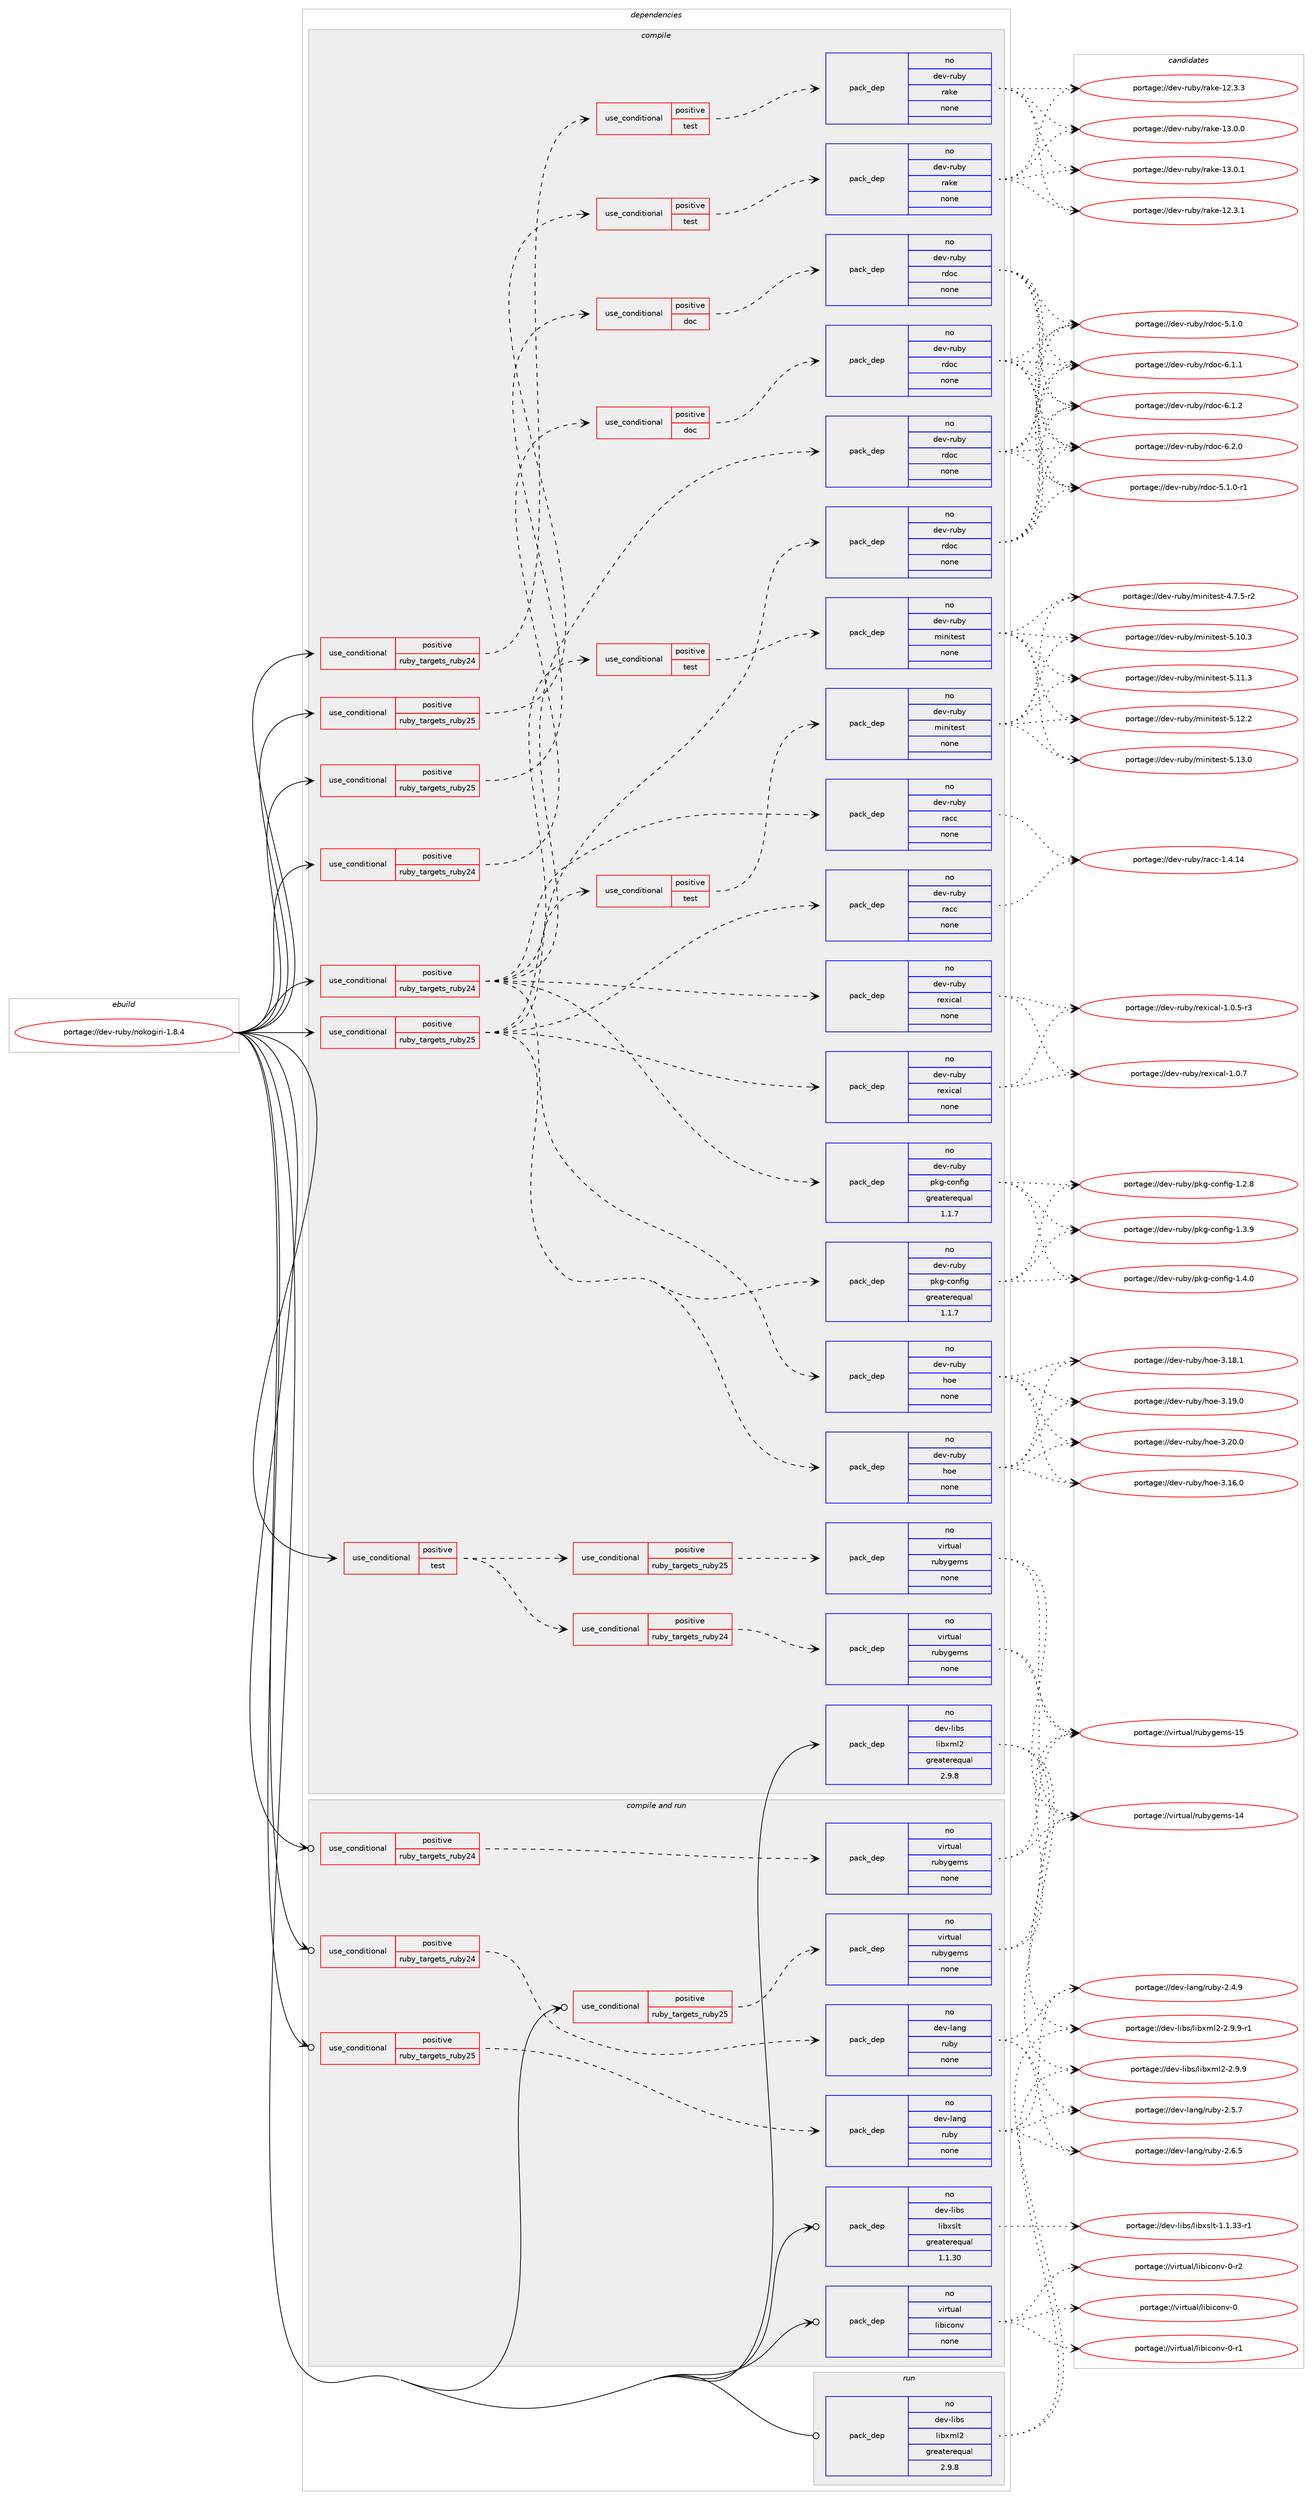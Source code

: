 digraph prolog {

# *************
# Graph options
# *************

newrank=true;
concentrate=true;
compound=true;
graph [rankdir=LR,fontname=Helvetica,fontsize=10,ranksep=1.5];#, ranksep=2.5, nodesep=0.2];
edge  [arrowhead=vee];
node  [fontname=Helvetica,fontsize=10];

# **********
# The ebuild
# **********

subgraph cluster_leftcol {
color=gray;
rank=same;
label=<<i>ebuild</i>>;
id [label="portage://dev-ruby/nokogiri-1.8.4", color=red, width=4, href="../dev-ruby/nokogiri-1.8.4.svg"];
}

# ****************
# The dependencies
# ****************

subgraph cluster_midcol {
color=gray;
label=<<i>dependencies</i>>;
subgraph cluster_compile {
fillcolor="#eeeeee";
style=filled;
label=<<i>compile</i>>;
subgraph cond57848 {
dependency231819 [label=<<TABLE BORDER="0" CELLBORDER="1" CELLSPACING="0" CELLPADDING="4"><TR><TD ROWSPAN="3" CELLPADDING="10">use_conditional</TD></TR><TR><TD>positive</TD></TR><TR><TD>ruby_targets_ruby24</TD></TR></TABLE>>, shape=none, color=red];
subgraph cond57849 {
dependency231820 [label=<<TABLE BORDER="0" CELLBORDER="1" CELLSPACING="0" CELLPADDING="4"><TR><TD ROWSPAN="3" CELLPADDING="10">use_conditional</TD></TR><TR><TD>positive</TD></TR><TR><TD>doc</TD></TR></TABLE>>, shape=none, color=red];
subgraph pack170435 {
dependency231821 [label=<<TABLE BORDER="0" CELLBORDER="1" CELLSPACING="0" CELLPADDING="4" WIDTH="220"><TR><TD ROWSPAN="6" CELLPADDING="30">pack_dep</TD></TR><TR><TD WIDTH="110">no</TD></TR><TR><TD>dev-ruby</TD></TR><TR><TD>rdoc</TD></TR><TR><TD>none</TD></TR><TR><TD></TD></TR></TABLE>>, shape=none, color=blue];
}
dependency231820:e -> dependency231821:w [weight=20,style="dashed",arrowhead="vee"];
}
dependency231819:e -> dependency231820:w [weight=20,style="dashed",arrowhead="vee"];
}
id:e -> dependency231819:w [weight=20,style="solid",arrowhead="vee"];
subgraph cond57850 {
dependency231822 [label=<<TABLE BORDER="0" CELLBORDER="1" CELLSPACING="0" CELLPADDING="4"><TR><TD ROWSPAN="3" CELLPADDING="10">use_conditional</TD></TR><TR><TD>positive</TD></TR><TR><TD>ruby_targets_ruby24</TD></TR></TABLE>>, shape=none, color=red];
subgraph cond57851 {
dependency231823 [label=<<TABLE BORDER="0" CELLBORDER="1" CELLSPACING="0" CELLPADDING="4"><TR><TD ROWSPAN="3" CELLPADDING="10">use_conditional</TD></TR><TR><TD>positive</TD></TR><TR><TD>test</TD></TR></TABLE>>, shape=none, color=red];
subgraph pack170436 {
dependency231824 [label=<<TABLE BORDER="0" CELLBORDER="1" CELLSPACING="0" CELLPADDING="4" WIDTH="220"><TR><TD ROWSPAN="6" CELLPADDING="30">pack_dep</TD></TR><TR><TD WIDTH="110">no</TD></TR><TR><TD>dev-ruby</TD></TR><TR><TD>rake</TD></TR><TR><TD>none</TD></TR><TR><TD></TD></TR></TABLE>>, shape=none, color=blue];
}
dependency231823:e -> dependency231824:w [weight=20,style="dashed",arrowhead="vee"];
}
dependency231822:e -> dependency231823:w [weight=20,style="dashed",arrowhead="vee"];
}
id:e -> dependency231822:w [weight=20,style="solid",arrowhead="vee"];
subgraph cond57852 {
dependency231825 [label=<<TABLE BORDER="0" CELLBORDER="1" CELLSPACING="0" CELLPADDING="4"><TR><TD ROWSPAN="3" CELLPADDING="10">use_conditional</TD></TR><TR><TD>positive</TD></TR><TR><TD>ruby_targets_ruby24</TD></TR></TABLE>>, shape=none, color=red];
subgraph pack170437 {
dependency231826 [label=<<TABLE BORDER="0" CELLBORDER="1" CELLSPACING="0" CELLPADDING="4" WIDTH="220"><TR><TD ROWSPAN="6" CELLPADDING="30">pack_dep</TD></TR><TR><TD WIDTH="110">no</TD></TR><TR><TD>dev-ruby</TD></TR><TR><TD>hoe</TD></TR><TR><TD>none</TD></TR><TR><TD></TD></TR></TABLE>>, shape=none, color=blue];
}
dependency231825:e -> dependency231826:w [weight=20,style="dashed",arrowhead="vee"];
subgraph pack170438 {
dependency231827 [label=<<TABLE BORDER="0" CELLBORDER="1" CELLSPACING="0" CELLPADDING="4" WIDTH="220"><TR><TD ROWSPAN="6" CELLPADDING="30">pack_dep</TD></TR><TR><TD WIDTH="110">no</TD></TR><TR><TD>dev-ruby</TD></TR><TR><TD>pkg-config</TD></TR><TR><TD>greaterequal</TD></TR><TR><TD>1.1.7</TD></TR></TABLE>>, shape=none, color=blue];
}
dependency231825:e -> dependency231827:w [weight=20,style="dashed",arrowhead="vee"];
subgraph pack170439 {
dependency231828 [label=<<TABLE BORDER="0" CELLBORDER="1" CELLSPACING="0" CELLPADDING="4" WIDTH="220"><TR><TD ROWSPAN="6" CELLPADDING="30">pack_dep</TD></TR><TR><TD WIDTH="110">no</TD></TR><TR><TD>dev-ruby</TD></TR><TR><TD>rexical</TD></TR><TR><TD>none</TD></TR><TR><TD></TD></TR></TABLE>>, shape=none, color=blue];
}
dependency231825:e -> dependency231828:w [weight=20,style="dashed",arrowhead="vee"];
subgraph pack170440 {
dependency231829 [label=<<TABLE BORDER="0" CELLBORDER="1" CELLSPACING="0" CELLPADDING="4" WIDTH="220"><TR><TD ROWSPAN="6" CELLPADDING="30">pack_dep</TD></TR><TR><TD WIDTH="110">no</TD></TR><TR><TD>dev-ruby</TD></TR><TR><TD>rdoc</TD></TR><TR><TD>none</TD></TR><TR><TD></TD></TR></TABLE>>, shape=none, color=blue];
}
dependency231825:e -> dependency231829:w [weight=20,style="dashed",arrowhead="vee"];
subgraph pack170441 {
dependency231830 [label=<<TABLE BORDER="0" CELLBORDER="1" CELLSPACING="0" CELLPADDING="4" WIDTH="220"><TR><TD ROWSPAN="6" CELLPADDING="30">pack_dep</TD></TR><TR><TD WIDTH="110">no</TD></TR><TR><TD>dev-ruby</TD></TR><TR><TD>racc</TD></TR><TR><TD>none</TD></TR><TR><TD></TD></TR></TABLE>>, shape=none, color=blue];
}
dependency231825:e -> dependency231830:w [weight=20,style="dashed",arrowhead="vee"];
subgraph cond57853 {
dependency231831 [label=<<TABLE BORDER="0" CELLBORDER="1" CELLSPACING="0" CELLPADDING="4"><TR><TD ROWSPAN="3" CELLPADDING="10">use_conditional</TD></TR><TR><TD>positive</TD></TR><TR><TD>test</TD></TR></TABLE>>, shape=none, color=red];
subgraph pack170442 {
dependency231832 [label=<<TABLE BORDER="0" CELLBORDER="1" CELLSPACING="0" CELLPADDING="4" WIDTH="220"><TR><TD ROWSPAN="6" CELLPADDING="30">pack_dep</TD></TR><TR><TD WIDTH="110">no</TD></TR><TR><TD>dev-ruby</TD></TR><TR><TD>minitest</TD></TR><TR><TD>none</TD></TR><TR><TD></TD></TR></TABLE>>, shape=none, color=blue];
}
dependency231831:e -> dependency231832:w [weight=20,style="dashed",arrowhead="vee"];
}
dependency231825:e -> dependency231831:w [weight=20,style="dashed",arrowhead="vee"];
}
id:e -> dependency231825:w [weight=20,style="solid",arrowhead="vee"];
subgraph cond57854 {
dependency231833 [label=<<TABLE BORDER="0" CELLBORDER="1" CELLSPACING="0" CELLPADDING="4"><TR><TD ROWSPAN="3" CELLPADDING="10">use_conditional</TD></TR><TR><TD>positive</TD></TR><TR><TD>ruby_targets_ruby25</TD></TR></TABLE>>, shape=none, color=red];
subgraph cond57855 {
dependency231834 [label=<<TABLE BORDER="0" CELLBORDER="1" CELLSPACING="0" CELLPADDING="4"><TR><TD ROWSPAN="3" CELLPADDING="10">use_conditional</TD></TR><TR><TD>positive</TD></TR><TR><TD>doc</TD></TR></TABLE>>, shape=none, color=red];
subgraph pack170443 {
dependency231835 [label=<<TABLE BORDER="0" CELLBORDER="1" CELLSPACING="0" CELLPADDING="4" WIDTH="220"><TR><TD ROWSPAN="6" CELLPADDING="30">pack_dep</TD></TR><TR><TD WIDTH="110">no</TD></TR><TR><TD>dev-ruby</TD></TR><TR><TD>rdoc</TD></TR><TR><TD>none</TD></TR><TR><TD></TD></TR></TABLE>>, shape=none, color=blue];
}
dependency231834:e -> dependency231835:w [weight=20,style="dashed",arrowhead="vee"];
}
dependency231833:e -> dependency231834:w [weight=20,style="dashed",arrowhead="vee"];
}
id:e -> dependency231833:w [weight=20,style="solid",arrowhead="vee"];
subgraph cond57856 {
dependency231836 [label=<<TABLE BORDER="0" CELLBORDER="1" CELLSPACING="0" CELLPADDING="4"><TR><TD ROWSPAN="3" CELLPADDING="10">use_conditional</TD></TR><TR><TD>positive</TD></TR><TR><TD>ruby_targets_ruby25</TD></TR></TABLE>>, shape=none, color=red];
subgraph cond57857 {
dependency231837 [label=<<TABLE BORDER="0" CELLBORDER="1" CELLSPACING="0" CELLPADDING="4"><TR><TD ROWSPAN="3" CELLPADDING="10">use_conditional</TD></TR><TR><TD>positive</TD></TR><TR><TD>test</TD></TR></TABLE>>, shape=none, color=red];
subgraph pack170444 {
dependency231838 [label=<<TABLE BORDER="0" CELLBORDER="1" CELLSPACING="0" CELLPADDING="4" WIDTH="220"><TR><TD ROWSPAN="6" CELLPADDING="30">pack_dep</TD></TR><TR><TD WIDTH="110">no</TD></TR><TR><TD>dev-ruby</TD></TR><TR><TD>rake</TD></TR><TR><TD>none</TD></TR><TR><TD></TD></TR></TABLE>>, shape=none, color=blue];
}
dependency231837:e -> dependency231838:w [weight=20,style="dashed",arrowhead="vee"];
}
dependency231836:e -> dependency231837:w [weight=20,style="dashed",arrowhead="vee"];
}
id:e -> dependency231836:w [weight=20,style="solid",arrowhead="vee"];
subgraph cond57858 {
dependency231839 [label=<<TABLE BORDER="0" CELLBORDER="1" CELLSPACING="0" CELLPADDING="4"><TR><TD ROWSPAN="3" CELLPADDING="10">use_conditional</TD></TR><TR><TD>positive</TD></TR><TR><TD>ruby_targets_ruby25</TD></TR></TABLE>>, shape=none, color=red];
subgraph pack170445 {
dependency231840 [label=<<TABLE BORDER="0" CELLBORDER="1" CELLSPACING="0" CELLPADDING="4" WIDTH="220"><TR><TD ROWSPAN="6" CELLPADDING="30">pack_dep</TD></TR><TR><TD WIDTH="110">no</TD></TR><TR><TD>dev-ruby</TD></TR><TR><TD>hoe</TD></TR><TR><TD>none</TD></TR><TR><TD></TD></TR></TABLE>>, shape=none, color=blue];
}
dependency231839:e -> dependency231840:w [weight=20,style="dashed",arrowhead="vee"];
subgraph pack170446 {
dependency231841 [label=<<TABLE BORDER="0" CELLBORDER="1" CELLSPACING="0" CELLPADDING="4" WIDTH="220"><TR><TD ROWSPAN="6" CELLPADDING="30">pack_dep</TD></TR><TR><TD WIDTH="110">no</TD></TR><TR><TD>dev-ruby</TD></TR><TR><TD>pkg-config</TD></TR><TR><TD>greaterequal</TD></TR><TR><TD>1.1.7</TD></TR></TABLE>>, shape=none, color=blue];
}
dependency231839:e -> dependency231841:w [weight=20,style="dashed",arrowhead="vee"];
subgraph pack170447 {
dependency231842 [label=<<TABLE BORDER="0" CELLBORDER="1" CELLSPACING="0" CELLPADDING="4" WIDTH="220"><TR><TD ROWSPAN="6" CELLPADDING="30">pack_dep</TD></TR><TR><TD WIDTH="110">no</TD></TR><TR><TD>dev-ruby</TD></TR><TR><TD>rexical</TD></TR><TR><TD>none</TD></TR><TR><TD></TD></TR></TABLE>>, shape=none, color=blue];
}
dependency231839:e -> dependency231842:w [weight=20,style="dashed",arrowhead="vee"];
subgraph pack170448 {
dependency231843 [label=<<TABLE BORDER="0" CELLBORDER="1" CELLSPACING="0" CELLPADDING="4" WIDTH="220"><TR><TD ROWSPAN="6" CELLPADDING="30">pack_dep</TD></TR><TR><TD WIDTH="110">no</TD></TR><TR><TD>dev-ruby</TD></TR><TR><TD>rdoc</TD></TR><TR><TD>none</TD></TR><TR><TD></TD></TR></TABLE>>, shape=none, color=blue];
}
dependency231839:e -> dependency231843:w [weight=20,style="dashed",arrowhead="vee"];
subgraph pack170449 {
dependency231844 [label=<<TABLE BORDER="0" CELLBORDER="1" CELLSPACING="0" CELLPADDING="4" WIDTH="220"><TR><TD ROWSPAN="6" CELLPADDING="30">pack_dep</TD></TR><TR><TD WIDTH="110">no</TD></TR><TR><TD>dev-ruby</TD></TR><TR><TD>racc</TD></TR><TR><TD>none</TD></TR><TR><TD></TD></TR></TABLE>>, shape=none, color=blue];
}
dependency231839:e -> dependency231844:w [weight=20,style="dashed",arrowhead="vee"];
subgraph cond57859 {
dependency231845 [label=<<TABLE BORDER="0" CELLBORDER="1" CELLSPACING="0" CELLPADDING="4"><TR><TD ROWSPAN="3" CELLPADDING="10">use_conditional</TD></TR><TR><TD>positive</TD></TR><TR><TD>test</TD></TR></TABLE>>, shape=none, color=red];
subgraph pack170450 {
dependency231846 [label=<<TABLE BORDER="0" CELLBORDER="1" CELLSPACING="0" CELLPADDING="4" WIDTH="220"><TR><TD ROWSPAN="6" CELLPADDING="30">pack_dep</TD></TR><TR><TD WIDTH="110">no</TD></TR><TR><TD>dev-ruby</TD></TR><TR><TD>minitest</TD></TR><TR><TD>none</TD></TR><TR><TD></TD></TR></TABLE>>, shape=none, color=blue];
}
dependency231845:e -> dependency231846:w [weight=20,style="dashed",arrowhead="vee"];
}
dependency231839:e -> dependency231845:w [weight=20,style="dashed",arrowhead="vee"];
}
id:e -> dependency231839:w [weight=20,style="solid",arrowhead="vee"];
subgraph cond57860 {
dependency231847 [label=<<TABLE BORDER="0" CELLBORDER="1" CELLSPACING="0" CELLPADDING="4"><TR><TD ROWSPAN="3" CELLPADDING="10">use_conditional</TD></TR><TR><TD>positive</TD></TR><TR><TD>test</TD></TR></TABLE>>, shape=none, color=red];
subgraph cond57861 {
dependency231848 [label=<<TABLE BORDER="0" CELLBORDER="1" CELLSPACING="0" CELLPADDING="4"><TR><TD ROWSPAN="3" CELLPADDING="10">use_conditional</TD></TR><TR><TD>positive</TD></TR><TR><TD>ruby_targets_ruby24</TD></TR></TABLE>>, shape=none, color=red];
subgraph pack170451 {
dependency231849 [label=<<TABLE BORDER="0" CELLBORDER="1" CELLSPACING="0" CELLPADDING="4" WIDTH="220"><TR><TD ROWSPAN="6" CELLPADDING="30">pack_dep</TD></TR><TR><TD WIDTH="110">no</TD></TR><TR><TD>virtual</TD></TR><TR><TD>rubygems</TD></TR><TR><TD>none</TD></TR><TR><TD></TD></TR></TABLE>>, shape=none, color=blue];
}
dependency231848:e -> dependency231849:w [weight=20,style="dashed",arrowhead="vee"];
}
dependency231847:e -> dependency231848:w [weight=20,style="dashed",arrowhead="vee"];
subgraph cond57862 {
dependency231850 [label=<<TABLE BORDER="0" CELLBORDER="1" CELLSPACING="0" CELLPADDING="4"><TR><TD ROWSPAN="3" CELLPADDING="10">use_conditional</TD></TR><TR><TD>positive</TD></TR><TR><TD>ruby_targets_ruby25</TD></TR></TABLE>>, shape=none, color=red];
subgraph pack170452 {
dependency231851 [label=<<TABLE BORDER="0" CELLBORDER="1" CELLSPACING="0" CELLPADDING="4" WIDTH="220"><TR><TD ROWSPAN="6" CELLPADDING="30">pack_dep</TD></TR><TR><TD WIDTH="110">no</TD></TR><TR><TD>virtual</TD></TR><TR><TD>rubygems</TD></TR><TR><TD>none</TD></TR><TR><TD></TD></TR></TABLE>>, shape=none, color=blue];
}
dependency231850:e -> dependency231851:w [weight=20,style="dashed",arrowhead="vee"];
}
dependency231847:e -> dependency231850:w [weight=20,style="dashed",arrowhead="vee"];
}
id:e -> dependency231847:w [weight=20,style="solid",arrowhead="vee"];
subgraph pack170453 {
dependency231852 [label=<<TABLE BORDER="0" CELLBORDER="1" CELLSPACING="0" CELLPADDING="4" WIDTH="220"><TR><TD ROWSPAN="6" CELLPADDING="30">pack_dep</TD></TR><TR><TD WIDTH="110">no</TD></TR><TR><TD>dev-libs</TD></TR><TR><TD>libxml2</TD></TR><TR><TD>greaterequal</TD></TR><TR><TD>2.9.8</TD></TR></TABLE>>, shape=none, color=blue];
}
id:e -> dependency231852:w [weight=20,style="solid",arrowhead="vee"];
}
subgraph cluster_compileandrun {
fillcolor="#eeeeee";
style=filled;
label=<<i>compile and run</i>>;
subgraph cond57863 {
dependency231853 [label=<<TABLE BORDER="0" CELLBORDER="1" CELLSPACING="0" CELLPADDING="4"><TR><TD ROWSPAN="3" CELLPADDING="10">use_conditional</TD></TR><TR><TD>positive</TD></TR><TR><TD>ruby_targets_ruby24</TD></TR></TABLE>>, shape=none, color=red];
subgraph pack170454 {
dependency231854 [label=<<TABLE BORDER="0" CELLBORDER="1" CELLSPACING="0" CELLPADDING="4" WIDTH="220"><TR><TD ROWSPAN="6" CELLPADDING="30">pack_dep</TD></TR><TR><TD WIDTH="110">no</TD></TR><TR><TD>dev-lang</TD></TR><TR><TD>ruby</TD></TR><TR><TD>none</TD></TR><TR><TD></TD></TR></TABLE>>, shape=none, color=blue];
}
dependency231853:e -> dependency231854:w [weight=20,style="dashed",arrowhead="vee"];
}
id:e -> dependency231853:w [weight=20,style="solid",arrowhead="odotvee"];
subgraph cond57864 {
dependency231855 [label=<<TABLE BORDER="0" CELLBORDER="1" CELLSPACING="0" CELLPADDING="4"><TR><TD ROWSPAN="3" CELLPADDING="10">use_conditional</TD></TR><TR><TD>positive</TD></TR><TR><TD>ruby_targets_ruby24</TD></TR></TABLE>>, shape=none, color=red];
subgraph pack170455 {
dependency231856 [label=<<TABLE BORDER="0" CELLBORDER="1" CELLSPACING="0" CELLPADDING="4" WIDTH="220"><TR><TD ROWSPAN="6" CELLPADDING="30">pack_dep</TD></TR><TR><TD WIDTH="110">no</TD></TR><TR><TD>virtual</TD></TR><TR><TD>rubygems</TD></TR><TR><TD>none</TD></TR><TR><TD></TD></TR></TABLE>>, shape=none, color=blue];
}
dependency231855:e -> dependency231856:w [weight=20,style="dashed",arrowhead="vee"];
}
id:e -> dependency231855:w [weight=20,style="solid",arrowhead="odotvee"];
subgraph cond57865 {
dependency231857 [label=<<TABLE BORDER="0" CELLBORDER="1" CELLSPACING="0" CELLPADDING="4"><TR><TD ROWSPAN="3" CELLPADDING="10">use_conditional</TD></TR><TR><TD>positive</TD></TR><TR><TD>ruby_targets_ruby25</TD></TR></TABLE>>, shape=none, color=red];
subgraph pack170456 {
dependency231858 [label=<<TABLE BORDER="0" CELLBORDER="1" CELLSPACING="0" CELLPADDING="4" WIDTH="220"><TR><TD ROWSPAN="6" CELLPADDING="30">pack_dep</TD></TR><TR><TD WIDTH="110">no</TD></TR><TR><TD>dev-lang</TD></TR><TR><TD>ruby</TD></TR><TR><TD>none</TD></TR><TR><TD></TD></TR></TABLE>>, shape=none, color=blue];
}
dependency231857:e -> dependency231858:w [weight=20,style="dashed",arrowhead="vee"];
}
id:e -> dependency231857:w [weight=20,style="solid",arrowhead="odotvee"];
subgraph cond57866 {
dependency231859 [label=<<TABLE BORDER="0" CELLBORDER="1" CELLSPACING="0" CELLPADDING="4"><TR><TD ROWSPAN="3" CELLPADDING="10">use_conditional</TD></TR><TR><TD>positive</TD></TR><TR><TD>ruby_targets_ruby25</TD></TR></TABLE>>, shape=none, color=red];
subgraph pack170457 {
dependency231860 [label=<<TABLE BORDER="0" CELLBORDER="1" CELLSPACING="0" CELLPADDING="4" WIDTH="220"><TR><TD ROWSPAN="6" CELLPADDING="30">pack_dep</TD></TR><TR><TD WIDTH="110">no</TD></TR><TR><TD>virtual</TD></TR><TR><TD>rubygems</TD></TR><TR><TD>none</TD></TR><TR><TD></TD></TR></TABLE>>, shape=none, color=blue];
}
dependency231859:e -> dependency231860:w [weight=20,style="dashed",arrowhead="vee"];
}
id:e -> dependency231859:w [weight=20,style="solid",arrowhead="odotvee"];
subgraph pack170458 {
dependency231861 [label=<<TABLE BORDER="0" CELLBORDER="1" CELLSPACING="0" CELLPADDING="4" WIDTH="220"><TR><TD ROWSPAN="6" CELLPADDING="30">pack_dep</TD></TR><TR><TD WIDTH="110">no</TD></TR><TR><TD>dev-libs</TD></TR><TR><TD>libxslt</TD></TR><TR><TD>greaterequal</TD></TR><TR><TD>1.1.30</TD></TR></TABLE>>, shape=none, color=blue];
}
id:e -> dependency231861:w [weight=20,style="solid",arrowhead="odotvee"];
subgraph pack170459 {
dependency231862 [label=<<TABLE BORDER="0" CELLBORDER="1" CELLSPACING="0" CELLPADDING="4" WIDTH="220"><TR><TD ROWSPAN="6" CELLPADDING="30">pack_dep</TD></TR><TR><TD WIDTH="110">no</TD></TR><TR><TD>virtual</TD></TR><TR><TD>libiconv</TD></TR><TR><TD>none</TD></TR><TR><TD></TD></TR></TABLE>>, shape=none, color=blue];
}
id:e -> dependency231862:w [weight=20,style="solid",arrowhead="odotvee"];
}
subgraph cluster_run {
fillcolor="#eeeeee";
style=filled;
label=<<i>run</i>>;
subgraph pack170460 {
dependency231863 [label=<<TABLE BORDER="0" CELLBORDER="1" CELLSPACING="0" CELLPADDING="4" WIDTH="220"><TR><TD ROWSPAN="6" CELLPADDING="30">pack_dep</TD></TR><TR><TD WIDTH="110">no</TD></TR><TR><TD>dev-libs</TD></TR><TR><TD>libxml2</TD></TR><TR><TD>greaterequal</TD></TR><TR><TD>2.9.8</TD></TR></TABLE>>, shape=none, color=blue];
}
id:e -> dependency231863:w [weight=20,style="solid",arrowhead="odot"];
}
}

# **************
# The candidates
# **************

subgraph cluster_choices {
rank=same;
color=gray;
label=<<i>candidates</i>>;

subgraph choice170435 {
color=black;
nodesep=1;
choiceportage10010111845114117981214711410011199455346494648 [label="portage://dev-ruby/rdoc-5.1.0", color=red, width=4,href="../dev-ruby/rdoc-5.1.0.svg"];
choiceportage100101118451141179812147114100111994553464946484511449 [label="portage://dev-ruby/rdoc-5.1.0-r1", color=red, width=4,href="../dev-ruby/rdoc-5.1.0-r1.svg"];
choiceportage10010111845114117981214711410011199455446494649 [label="portage://dev-ruby/rdoc-6.1.1", color=red, width=4,href="../dev-ruby/rdoc-6.1.1.svg"];
choiceportage10010111845114117981214711410011199455446494650 [label="portage://dev-ruby/rdoc-6.1.2", color=red, width=4,href="../dev-ruby/rdoc-6.1.2.svg"];
choiceportage10010111845114117981214711410011199455446504648 [label="portage://dev-ruby/rdoc-6.2.0", color=red, width=4,href="../dev-ruby/rdoc-6.2.0.svg"];
dependency231821:e -> choiceportage10010111845114117981214711410011199455346494648:w [style=dotted,weight="100"];
dependency231821:e -> choiceportage100101118451141179812147114100111994553464946484511449:w [style=dotted,weight="100"];
dependency231821:e -> choiceportage10010111845114117981214711410011199455446494649:w [style=dotted,weight="100"];
dependency231821:e -> choiceportage10010111845114117981214711410011199455446494650:w [style=dotted,weight="100"];
dependency231821:e -> choiceportage10010111845114117981214711410011199455446504648:w [style=dotted,weight="100"];
}
subgraph choice170436 {
color=black;
nodesep=1;
choiceportage1001011184511411798121471149710710145495046514649 [label="portage://dev-ruby/rake-12.3.1", color=red, width=4,href="../dev-ruby/rake-12.3.1.svg"];
choiceportage1001011184511411798121471149710710145495046514651 [label="portage://dev-ruby/rake-12.3.3", color=red, width=4,href="../dev-ruby/rake-12.3.3.svg"];
choiceportage1001011184511411798121471149710710145495146484648 [label="portage://dev-ruby/rake-13.0.0", color=red, width=4,href="../dev-ruby/rake-13.0.0.svg"];
choiceportage1001011184511411798121471149710710145495146484649 [label="portage://dev-ruby/rake-13.0.1", color=red, width=4,href="../dev-ruby/rake-13.0.1.svg"];
dependency231824:e -> choiceportage1001011184511411798121471149710710145495046514649:w [style=dotted,weight="100"];
dependency231824:e -> choiceportage1001011184511411798121471149710710145495046514651:w [style=dotted,weight="100"];
dependency231824:e -> choiceportage1001011184511411798121471149710710145495146484648:w [style=dotted,weight="100"];
dependency231824:e -> choiceportage1001011184511411798121471149710710145495146484649:w [style=dotted,weight="100"];
}
subgraph choice170437 {
color=black;
nodesep=1;
choiceportage10010111845114117981214710411110145514649544648 [label="portage://dev-ruby/hoe-3.16.0", color=red, width=4,href="../dev-ruby/hoe-3.16.0.svg"];
choiceportage10010111845114117981214710411110145514649564649 [label="portage://dev-ruby/hoe-3.18.1", color=red, width=4,href="../dev-ruby/hoe-3.18.1.svg"];
choiceportage10010111845114117981214710411110145514649574648 [label="portage://dev-ruby/hoe-3.19.0", color=red, width=4,href="../dev-ruby/hoe-3.19.0.svg"];
choiceportage10010111845114117981214710411110145514650484648 [label="portage://dev-ruby/hoe-3.20.0", color=red, width=4,href="../dev-ruby/hoe-3.20.0.svg"];
dependency231826:e -> choiceportage10010111845114117981214710411110145514649544648:w [style=dotted,weight="100"];
dependency231826:e -> choiceportage10010111845114117981214710411110145514649564649:w [style=dotted,weight="100"];
dependency231826:e -> choiceportage10010111845114117981214710411110145514649574648:w [style=dotted,weight="100"];
dependency231826:e -> choiceportage10010111845114117981214710411110145514650484648:w [style=dotted,weight="100"];
}
subgraph choice170438 {
color=black;
nodesep=1;
choiceportage1001011184511411798121471121071034599111110102105103454946504656 [label="portage://dev-ruby/pkg-config-1.2.8", color=red, width=4,href="../dev-ruby/pkg-config-1.2.8.svg"];
choiceportage1001011184511411798121471121071034599111110102105103454946514657 [label="portage://dev-ruby/pkg-config-1.3.9", color=red, width=4,href="../dev-ruby/pkg-config-1.3.9.svg"];
choiceportage1001011184511411798121471121071034599111110102105103454946524648 [label="portage://dev-ruby/pkg-config-1.4.0", color=red, width=4,href="../dev-ruby/pkg-config-1.4.0.svg"];
dependency231827:e -> choiceportage1001011184511411798121471121071034599111110102105103454946504656:w [style=dotted,weight="100"];
dependency231827:e -> choiceportage1001011184511411798121471121071034599111110102105103454946514657:w [style=dotted,weight="100"];
dependency231827:e -> choiceportage1001011184511411798121471121071034599111110102105103454946524648:w [style=dotted,weight="100"];
}
subgraph choice170439 {
color=black;
nodesep=1;
choiceportage10010111845114117981214711410112010599971084549464846534511451 [label="portage://dev-ruby/rexical-1.0.5-r3", color=red, width=4,href="../dev-ruby/rexical-1.0.5-r3.svg"];
choiceportage1001011184511411798121471141011201059997108454946484655 [label="portage://dev-ruby/rexical-1.0.7", color=red, width=4,href="../dev-ruby/rexical-1.0.7.svg"];
dependency231828:e -> choiceportage10010111845114117981214711410112010599971084549464846534511451:w [style=dotted,weight="100"];
dependency231828:e -> choiceportage1001011184511411798121471141011201059997108454946484655:w [style=dotted,weight="100"];
}
subgraph choice170440 {
color=black;
nodesep=1;
choiceportage10010111845114117981214711410011199455346494648 [label="portage://dev-ruby/rdoc-5.1.0", color=red, width=4,href="../dev-ruby/rdoc-5.1.0.svg"];
choiceportage100101118451141179812147114100111994553464946484511449 [label="portage://dev-ruby/rdoc-5.1.0-r1", color=red, width=4,href="../dev-ruby/rdoc-5.1.0-r1.svg"];
choiceportage10010111845114117981214711410011199455446494649 [label="portage://dev-ruby/rdoc-6.1.1", color=red, width=4,href="../dev-ruby/rdoc-6.1.1.svg"];
choiceportage10010111845114117981214711410011199455446494650 [label="portage://dev-ruby/rdoc-6.1.2", color=red, width=4,href="../dev-ruby/rdoc-6.1.2.svg"];
choiceportage10010111845114117981214711410011199455446504648 [label="portage://dev-ruby/rdoc-6.2.0", color=red, width=4,href="../dev-ruby/rdoc-6.2.0.svg"];
dependency231829:e -> choiceportage10010111845114117981214711410011199455346494648:w [style=dotted,weight="100"];
dependency231829:e -> choiceportage100101118451141179812147114100111994553464946484511449:w [style=dotted,weight="100"];
dependency231829:e -> choiceportage10010111845114117981214711410011199455446494649:w [style=dotted,weight="100"];
dependency231829:e -> choiceportage10010111845114117981214711410011199455446494650:w [style=dotted,weight="100"];
dependency231829:e -> choiceportage10010111845114117981214711410011199455446504648:w [style=dotted,weight="100"];
}
subgraph choice170441 {
color=black;
nodesep=1;
choiceportage10010111845114117981214711497999945494652464952 [label="portage://dev-ruby/racc-1.4.14", color=red, width=4,href="../dev-ruby/racc-1.4.14.svg"];
dependency231830:e -> choiceportage10010111845114117981214711497999945494652464952:w [style=dotted,weight="100"];
}
subgraph choice170442 {
color=black;
nodesep=1;
choiceportage1001011184511411798121471091051101051161011151164552465546534511450 [label="portage://dev-ruby/minitest-4.7.5-r2", color=red, width=4,href="../dev-ruby/minitest-4.7.5-r2.svg"];
choiceportage10010111845114117981214710910511010511610111511645534649484651 [label="portage://dev-ruby/minitest-5.10.3", color=red, width=4,href="../dev-ruby/minitest-5.10.3.svg"];
choiceportage10010111845114117981214710910511010511610111511645534649494651 [label="portage://dev-ruby/minitest-5.11.3", color=red, width=4,href="../dev-ruby/minitest-5.11.3.svg"];
choiceportage10010111845114117981214710910511010511610111511645534649504650 [label="portage://dev-ruby/minitest-5.12.2", color=red, width=4,href="../dev-ruby/minitest-5.12.2.svg"];
choiceportage10010111845114117981214710910511010511610111511645534649514648 [label="portage://dev-ruby/minitest-5.13.0", color=red, width=4,href="../dev-ruby/minitest-5.13.0.svg"];
dependency231832:e -> choiceportage1001011184511411798121471091051101051161011151164552465546534511450:w [style=dotted,weight="100"];
dependency231832:e -> choiceportage10010111845114117981214710910511010511610111511645534649484651:w [style=dotted,weight="100"];
dependency231832:e -> choiceportage10010111845114117981214710910511010511610111511645534649494651:w [style=dotted,weight="100"];
dependency231832:e -> choiceportage10010111845114117981214710910511010511610111511645534649504650:w [style=dotted,weight="100"];
dependency231832:e -> choiceportage10010111845114117981214710910511010511610111511645534649514648:w [style=dotted,weight="100"];
}
subgraph choice170443 {
color=black;
nodesep=1;
choiceportage10010111845114117981214711410011199455346494648 [label="portage://dev-ruby/rdoc-5.1.0", color=red, width=4,href="../dev-ruby/rdoc-5.1.0.svg"];
choiceportage100101118451141179812147114100111994553464946484511449 [label="portage://dev-ruby/rdoc-5.1.0-r1", color=red, width=4,href="../dev-ruby/rdoc-5.1.0-r1.svg"];
choiceportage10010111845114117981214711410011199455446494649 [label="portage://dev-ruby/rdoc-6.1.1", color=red, width=4,href="../dev-ruby/rdoc-6.1.1.svg"];
choiceportage10010111845114117981214711410011199455446494650 [label="portage://dev-ruby/rdoc-6.1.2", color=red, width=4,href="../dev-ruby/rdoc-6.1.2.svg"];
choiceportage10010111845114117981214711410011199455446504648 [label="portage://dev-ruby/rdoc-6.2.0", color=red, width=4,href="../dev-ruby/rdoc-6.2.0.svg"];
dependency231835:e -> choiceportage10010111845114117981214711410011199455346494648:w [style=dotted,weight="100"];
dependency231835:e -> choiceportage100101118451141179812147114100111994553464946484511449:w [style=dotted,weight="100"];
dependency231835:e -> choiceportage10010111845114117981214711410011199455446494649:w [style=dotted,weight="100"];
dependency231835:e -> choiceportage10010111845114117981214711410011199455446494650:w [style=dotted,weight="100"];
dependency231835:e -> choiceportage10010111845114117981214711410011199455446504648:w [style=dotted,weight="100"];
}
subgraph choice170444 {
color=black;
nodesep=1;
choiceportage1001011184511411798121471149710710145495046514649 [label="portage://dev-ruby/rake-12.3.1", color=red, width=4,href="../dev-ruby/rake-12.3.1.svg"];
choiceportage1001011184511411798121471149710710145495046514651 [label="portage://dev-ruby/rake-12.3.3", color=red, width=4,href="../dev-ruby/rake-12.3.3.svg"];
choiceportage1001011184511411798121471149710710145495146484648 [label="portage://dev-ruby/rake-13.0.0", color=red, width=4,href="../dev-ruby/rake-13.0.0.svg"];
choiceportage1001011184511411798121471149710710145495146484649 [label="portage://dev-ruby/rake-13.0.1", color=red, width=4,href="../dev-ruby/rake-13.0.1.svg"];
dependency231838:e -> choiceportage1001011184511411798121471149710710145495046514649:w [style=dotted,weight="100"];
dependency231838:e -> choiceportage1001011184511411798121471149710710145495046514651:w [style=dotted,weight="100"];
dependency231838:e -> choiceportage1001011184511411798121471149710710145495146484648:w [style=dotted,weight="100"];
dependency231838:e -> choiceportage1001011184511411798121471149710710145495146484649:w [style=dotted,weight="100"];
}
subgraph choice170445 {
color=black;
nodesep=1;
choiceportage10010111845114117981214710411110145514649544648 [label="portage://dev-ruby/hoe-3.16.0", color=red, width=4,href="../dev-ruby/hoe-3.16.0.svg"];
choiceportage10010111845114117981214710411110145514649564649 [label="portage://dev-ruby/hoe-3.18.1", color=red, width=4,href="../dev-ruby/hoe-3.18.1.svg"];
choiceportage10010111845114117981214710411110145514649574648 [label="portage://dev-ruby/hoe-3.19.0", color=red, width=4,href="../dev-ruby/hoe-3.19.0.svg"];
choiceportage10010111845114117981214710411110145514650484648 [label="portage://dev-ruby/hoe-3.20.0", color=red, width=4,href="../dev-ruby/hoe-3.20.0.svg"];
dependency231840:e -> choiceportage10010111845114117981214710411110145514649544648:w [style=dotted,weight="100"];
dependency231840:e -> choiceportage10010111845114117981214710411110145514649564649:w [style=dotted,weight="100"];
dependency231840:e -> choiceportage10010111845114117981214710411110145514649574648:w [style=dotted,weight="100"];
dependency231840:e -> choiceportage10010111845114117981214710411110145514650484648:w [style=dotted,weight="100"];
}
subgraph choice170446 {
color=black;
nodesep=1;
choiceportage1001011184511411798121471121071034599111110102105103454946504656 [label="portage://dev-ruby/pkg-config-1.2.8", color=red, width=4,href="../dev-ruby/pkg-config-1.2.8.svg"];
choiceportage1001011184511411798121471121071034599111110102105103454946514657 [label="portage://dev-ruby/pkg-config-1.3.9", color=red, width=4,href="../dev-ruby/pkg-config-1.3.9.svg"];
choiceportage1001011184511411798121471121071034599111110102105103454946524648 [label="portage://dev-ruby/pkg-config-1.4.0", color=red, width=4,href="../dev-ruby/pkg-config-1.4.0.svg"];
dependency231841:e -> choiceportage1001011184511411798121471121071034599111110102105103454946504656:w [style=dotted,weight="100"];
dependency231841:e -> choiceportage1001011184511411798121471121071034599111110102105103454946514657:w [style=dotted,weight="100"];
dependency231841:e -> choiceportage1001011184511411798121471121071034599111110102105103454946524648:w [style=dotted,weight="100"];
}
subgraph choice170447 {
color=black;
nodesep=1;
choiceportage10010111845114117981214711410112010599971084549464846534511451 [label="portage://dev-ruby/rexical-1.0.5-r3", color=red, width=4,href="../dev-ruby/rexical-1.0.5-r3.svg"];
choiceportage1001011184511411798121471141011201059997108454946484655 [label="portage://dev-ruby/rexical-1.0.7", color=red, width=4,href="../dev-ruby/rexical-1.0.7.svg"];
dependency231842:e -> choiceportage10010111845114117981214711410112010599971084549464846534511451:w [style=dotted,weight="100"];
dependency231842:e -> choiceportage1001011184511411798121471141011201059997108454946484655:w [style=dotted,weight="100"];
}
subgraph choice170448 {
color=black;
nodesep=1;
choiceportage10010111845114117981214711410011199455346494648 [label="portage://dev-ruby/rdoc-5.1.0", color=red, width=4,href="../dev-ruby/rdoc-5.1.0.svg"];
choiceportage100101118451141179812147114100111994553464946484511449 [label="portage://dev-ruby/rdoc-5.1.0-r1", color=red, width=4,href="../dev-ruby/rdoc-5.1.0-r1.svg"];
choiceportage10010111845114117981214711410011199455446494649 [label="portage://dev-ruby/rdoc-6.1.1", color=red, width=4,href="../dev-ruby/rdoc-6.1.1.svg"];
choiceportage10010111845114117981214711410011199455446494650 [label="portage://dev-ruby/rdoc-6.1.2", color=red, width=4,href="../dev-ruby/rdoc-6.1.2.svg"];
choiceportage10010111845114117981214711410011199455446504648 [label="portage://dev-ruby/rdoc-6.2.0", color=red, width=4,href="../dev-ruby/rdoc-6.2.0.svg"];
dependency231843:e -> choiceportage10010111845114117981214711410011199455346494648:w [style=dotted,weight="100"];
dependency231843:e -> choiceportage100101118451141179812147114100111994553464946484511449:w [style=dotted,weight="100"];
dependency231843:e -> choiceportage10010111845114117981214711410011199455446494649:w [style=dotted,weight="100"];
dependency231843:e -> choiceportage10010111845114117981214711410011199455446494650:w [style=dotted,weight="100"];
dependency231843:e -> choiceportage10010111845114117981214711410011199455446504648:w [style=dotted,weight="100"];
}
subgraph choice170449 {
color=black;
nodesep=1;
choiceportage10010111845114117981214711497999945494652464952 [label="portage://dev-ruby/racc-1.4.14", color=red, width=4,href="../dev-ruby/racc-1.4.14.svg"];
dependency231844:e -> choiceportage10010111845114117981214711497999945494652464952:w [style=dotted,weight="100"];
}
subgraph choice170450 {
color=black;
nodesep=1;
choiceportage1001011184511411798121471091051101051161011151164552465546534511450 [label="portage://dev-ruby/minitest-4.7.5-r2", color=red, width=4,href="../dev-ruby/minitest-4.7.5-r2.svg"];
choiceportage10010111845114117981214710910511010511610111511645534649484651 [label="portage://dev-ruby/minitest-5.10.3", color=red, width=4,href="../dev-ruby/minitest-5.10.3.svg"];
choiceportage10010111845114117981214710910511010511610111511645534649494651 [label="portage://dev-ruby/minitest-5.11.3", color=red, width=4,href="../dev-ruby/minitest-5.11.3.svg"];
choiceportage10010111845114117981214710910511010511610111511645534649504650 [label="portage://dev-ruby/minitest-5.12.2", color=red, width=4,href="../dev-ruby/minitest-5.12.2.svg"];
choiceportage10010111845114117981214710910511010511610111511645534649514648 [label="portage://dev-ruby/minitest-5.13.0", color=red, width=4,href="../dev-ruby/minitest-5.13.0.svg"];
dependency231846:e -> choiceportage1001011184511411798121471091051101051161011151164552465546534511450:w [style=dotted,weight="100"];
dependency231846:e -> choiceportage10010111845114117981214710910511010511610111511645534649484651:w [style=dotted,weight="100"];
dependency231846:e -> choiceportage10010111845114117981214710910511010511610111511645534649494651:w [style=dotted,weight="100"];
dependency231846:e -> choiceportage10010111845114117981214710910511010511610111511645534649504650:w [style=dotted,weight="100"];
dependency231846:e -> choiceportage10010111845114117981214710910511010511610111511645534649514648:w [style=dotted,weight="100"];
}
subgraph choice170451 {
color=black;
nodesep=1;
choiceportage118105114116117971084711411798121103101109115454952 [label="portage://virtual/rubygems-14", color=red, width=4,href="../virtual/rubygems-14.svg"];
choiceportage118105114116117971084711411798121103101109115454953 [label="portage://virtual/rubygems-15", color=red, width=4,href="../virtual/rubygems-15.svg"];
dependency231849:e -> choiceportage118105114116117971084711411798121103101109115454952:w [style=dotted,weight="100"];
dependency231849:e -> choiceportage118105114116117971084711411798121103101109115454953:w [style=dotted,weight="100"];
}
subgraph choice170452 {
color=black;
nodesep=1;
choiceportage118105114116117971084711411798121103101109115454952 [label="portage://virtual/rubygems-14", color=red, width=4,href="../virtual/rubygems-14.svg"];
choiceportage118105114116117971084711411798121103101109115454953 [label="portage://virtual/rubygems-15", color=red, width=4,href="../virtual/rubygems-15.svg"];
dependency231851:e -> choiceportage118105114116117971084711411798121103101109115454952:w [style=dotted,weight="100"];
dependency231851:e -> choiceportage118105114116117971084711411798121103101109115454953:w [style=dotted,weight="100"];
}
subgraph choice170453 {
color=black;
nodesep=1;
choiceportage1001011184510810598115471081059812010910850455046574657 [label="portage://dev-libs/libxml2-2.9.9", color=red, width=4,href="../dev-libs/libxml2-2.9.9.svg"];
choiceportage10010111845108105981154710810598120109108504550465746574511449 [label="portage://dev-libs/libxml2-2.9.9-r1", color=red, width=4,href="../dev-libs/libxml2-2.9.9-r1.svg"];
dependency231852:e -> choiceportage1001011184510810598115471081059812010910850455046574657:w [style=dotted,weight="100"];
dependency231852:e -> choiceportage10010111845108105981154710810598120109108504550465746574511449:w [style=dotted,weight="100"];
}
subgraph choice170454 {
color=black;
nodesep=1;
choiceportage10010111845108971101034711411798121455046524657 [label="portage://dev-lang/ruby-2.4.9", color=red, width=4,href="../dev-lang/ruby-2.4.9.svg"];
choiceportage10010111845108971101034711411798121455046534655 [label="portage://dev-lang/ruby-2.5.7", color=red, width=4,href="../dev-lang/ruby-2.5.7.svg"];
choiceportage10010111845108971101034711411798121455046544653 [label="portage://dev-lang/ruby-2.6.5", color=red, width=4,href="../dev-lang/ruby-2.6.5.svg"];
dependency231854:e -> choiceportage10010111845108971101034711411798121455046524657:w [style=dotted,weight="100"];
dependency231854:e -> choiceportage10010111845108971101034711411798121455046534655:w [style=dotted,weight="100"];
dependency231854:e -> choiceportage10010111845108971101034711411798121455046544653:w [style=dotted,weight="100"];
}
subgraph choice170455 {
color=black;
nodesep=1;
choiceportage118105114116117971084711411798121103101109115454952 [label="portage://virtual/rubygems-14", color=red, width=4,href="../virtual/rubygems-14.svg"];
choiceportage118105114116117971084711411798121103101109115454953 [label="portage://virtual/rubygems-15", color=red, width=4,href="../virtual/rubygems-15.svg"];
dependency231856:e -> choiceportage118105114116117971084711411798121103101109115454952:w [style=dotted,weight="100"];
dependency231856:e -> choiceportage118105114116117971084711411798121103101109115454953:w [style=dotted,weight="100"];
}
subgraph choice170456 {
color=black;
nodesep=1;
choiceportage10010111845108971101034711411798121455046524657 [label="portage://dev-lang/ruby-2.4.9", color=red, width=4,href="../dev-lang/ruby-2.4.9.svg"];
choiceportage10010111845108971101034711411798121455046534655 [label="portage://dev-lang/ruby-2.5.7", color=red, width=4,href="../dev-lang/ruby-2.5.7.svg"];
choiceportage10010111845108971101034711411798121455046544653 [label="portage://dev-lang/ruby-2.6.5", color=red, width=4,href="../dev-lang/ruby-2.6.5.svg"];
dependency231858:e -> choiceportage10010111845108971101034711411798121455046524657:w [style=dotted,weight="100"];
dependency231858:e -> choiceportage10010111845108971101034711411798121455046534655:w [style=dotted,weight="100"];
dependency231858:e -> choiceportage10010111845108971101034711411798121455046544653:w [style=dotted,weight="100"];
}
subgraph choice170457 {
color=black;
nodesep=1;
choiceportage118105114116117971084711411798121103101109115454952 [label="portage://virtual/rubygems-14", color=red, width=4,href="../virtual/rubygems-14.svg"];
choiceportage118105114116117971084711411798121103101109115454953 [label="portage://virtual/rubygems-15", color=red, width=4,href="../virtual/rubygems-15.svg"];
dependency231860:e -> choiceportage118105114116117971084711411798121103101109115454952:w [style=dotted,weight="100"];
dependency231860:e -> choiceportage118105114116117971084711411798121103101109115454953:w [style=dotted,weight="100"];
}
subgraph choice170458 {
color=black;
nodesep=1;
choiceportage10010111845108105981154710810598120115108116454946494651514511449 [label="portage://dev-libs/libxslt-1.1.33-r1", color=red, width=4,href="../dev-libs/libxslt-1.1.33-r1.svg"];
dependency231861:e -> choiceportage10010111845108105981154710810598120115108116454946494651514511449:w [style=dotted,weight="100"];
}
subgraph choice170459 {
color=black;
nodesep=1;
choiceportage118105114116117971084710810598105991111101184548 [label="portage://virtual/libiconv-0", color=red, width=4,href="../virtual/libiconv-0.svg"];
choiceportage1181051141161179710847108105981059911111011845484511449 [label="portage://virtual/libiconv-0-r1", color=red, width=4,href="../virtual/libiconv-0-r1.svg"];
choiceportage1181051141161179710847108105981059911111011845484511450 [label="portage://virtual/libiconv-0-r2", color=red, width=4,href="../virtual/libiconv-0-r2.svg"];
dependency231862:e -> choiceportage118105114116117971084710810598105991111101184548:w [style=dotted,weight="100"];
dependency231862:e -> choiceportage1181051141161179710847108105981059911111011845484511449:w [style=dotted,weight="100"];
dependency231862:e -> choiceportage1181051141161179710847108105981059911111011845484511450:w [style=dotted,weight="100"];
}
subgraph choice170460 {
color=black;
nodesep=1;
choiceportage1001011184510810598115471081059812010910850455046574657 [label="portage://dev-libs/libxml2-2.9.9", color=red, width=4,href="../dev-libs/libxml2-2.9.9.svg"];
choiceportage10010111845108105981154710810598120109108504550465746574511449 [label="portage://dev-libs/libxml2-2.9.9-r1", color=red, width=4,href="../dev-libs/libxml2-2.9.9-r1.svg"];
dependency231863:e -> choiceportage1001011184510810598115471081059812010910850455046574657:w [style=dotted,weight="100"];
dependency231863:e -> choiceportage10010111845108105981154710810598120109108504550465746574511449:w [style=dotted,weight="100"];
}
}

}
